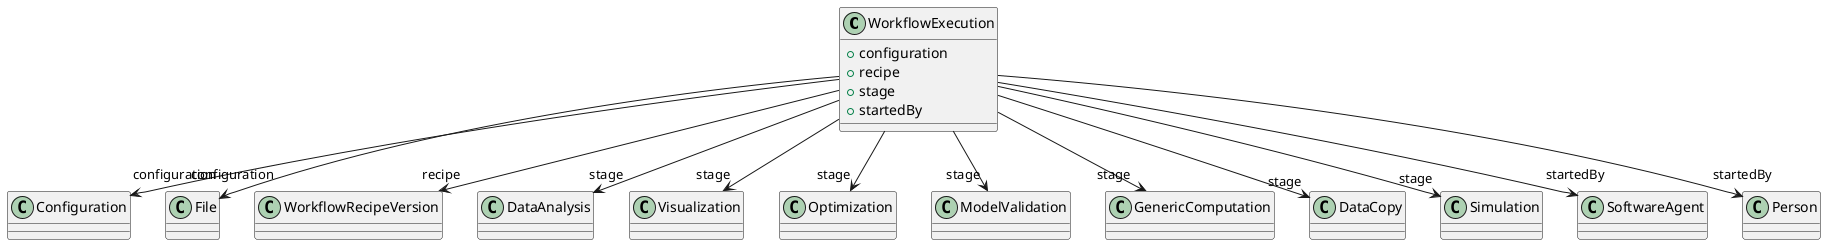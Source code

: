 @startuml
class WorkflowExecution {
+configuration
+recipe
+stage
+startedBy

}
WorkflowExecution -d-> "configuration" Configuration
WorkflowExecution -d-> "configuration" File
WorkflowExecution -d-> "recipe" WorkflowRecipeVersion
WorkflowExecution -d-> "stage" DataAnalysis
WorkflowExecution -d-> "stage" Visualization
WorkflowExecution -d-> "stage" Optimization
WorkflowExecution -d-> "stage" ModelValidation
WorkflowExecution -d-> "stage" GenericComputation
WorkflowExecution -d-> "stage" DataCopy
WorkflowExecution -d-> "stage" Simulation
WorkflowExecution -d-> "startedBy" SoftwareAgent
WorkflowExecution -d-> "startedBy" Person

@enduml